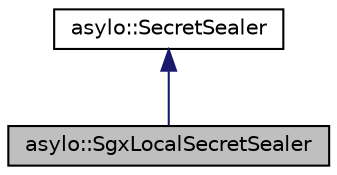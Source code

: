 digraph "asylo::SgxLocalSecretSealer"
{
  edge [fontname="Helvetica",fontsize="10",labelfontname="Helvetica",labelfontsize="10"];
  node [fontname="Helvetica",fontsize="10",shape=record];
  Node2 [label="asylo::SgxLocalSecretSealer",height=0.2,width=0.4,color="black", fillcolor="grey75", style="filled", fontcolor="black"];
  Node3 -> Node2 [dir="back",color="midnightblue",fontsize="10",style="solid",fontname="Helvetica"];
  Node3 [label="asylo::SecretSealer",height=0.2,width=0.4,color="black", fillcolor="white", style="filled",URL="$classasylo_1_1SecretSealer.html"];
}
